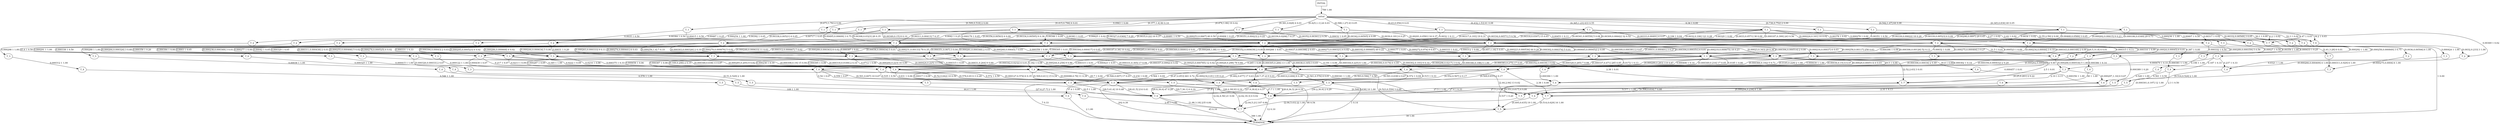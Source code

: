 digraph G {
  0 [label="T_1"];
  1 [label="T_1"];
  2 [label="T_1"];
  3 [label="T_1"];
  4 [label="T_1"];
  5 [label="T_1"];
  6 [label="T_1"];
  7 [label="T_1"];
  8 [label="T_1"];
  9 [label="T_1"];
  10 [label="T_1"];
  11 [label="T_1"];
  12 [label="T_1"];
  13 [label="T_1"];
  14 [label="T_1"];
  15 [label="T_1"];
  16 [label="T_2"];
  17 [label="T_2"];
  18 [label="T_2"];
  19 [label="T_2"];
  20 [label="T_2"];
  21 [label="T_2"];
  22 [label="T_2"];
  23 [label="T_2"];
  24 [label="T_2"];
  25 [label="T_2"];
  26 [label="T_2"];
  27 [label="T_2"];
  28 [label="T_2"];
  29 [label="T_2"];
  30 [label="T_2"];
  31 [label="T_2"];
  32 [label="T_2"];
  33 [label="T_2"];
  34 [label="T_2"];
  35 [label="T_3"];
  36 [label="T_3"];
  37 [label="T_3"];
  38 [label="T_3"];
  39 [label="T_3"];
  40 [label="T_3"];
  41 [label="T_3"];
  42 [label="T_3"];
  43 [label="T_3"];
  44 [label="T_3"];
  45 [label="T_3"];
  46 [label="T_3"];
  47 [label="T_3"];
  48 [label="T_3"];
  49 [label="T_3"];
  50 [label="T_3"];
  51 [label="T_3"];
  52 [label="T_3"];
  53 [label="T_3"];
  54 [label="T_3"];
  55 [label="T_3"];
  56 [label="T_3"];
  57 [label="T_3"];
  58 [label="T_3"];
  59 [label="T_3"];
  60 [label="T_3"];
  61 [label="T_3"];
  62 [label="T_3"];
  63 [label="T_3"];
  64 [label="T_3"];
  65 [label="T_3"];
  66 [label="T_3"];
  67 [label="T_3"];
  68 [label="T_3"];
  69 [label="T_4"];
  70 [label="T_4"];
  71 [label="T_4"];
  72 [label="T_4"];
  73 [label="T_4"];
  74 [label="T_4"];
  75 [label="T_4"];
  76 [label="T_4"];
  77 [label="T_4"];
  78 [label="T_4"];
  79 [label="T_4"];
  80 [label="T_4"];
  81 [label="T_4"];
  82 [label="T_4"];
  83 [label="T_4"];
  84 [label="T_4"];
  85 [label="T_4"];
  86 [label="T_4"];
  87 [label="T_5"];
  88 [label="T_5"];
  89 [label="T_5"];
  90 [label="T_5"];
  91 [label="T_5"];
  92 [label="T_5"];
  93 [label="T_5"];
  94 [label="T_5"];
  95 [label="T_5"];
  96 [label="T_5"];
  97 [label="T_5"];
  98 [label="T_5"];
  99 [label="T_5"];
  100 [label="T_5"];
  101 [label="T_6"];
  102 [label="T_6"];
  103 [label="T_6"];
  104 [label="T_6"];
  105 [label="T_6"];
  106 [label="T_6"];
  107 [label="T_6"];
  108 [label="T_6"];
  109 [label="T_6"];
  110 [label="T_6"];
  111 [label="T_6"];
  112 [label="T_7"];
  113 [label="T_7"];
  114 [label="T_7"];
  115 [label="T_7"];
  116 [label="T_7"];
  117 [label="initial"];
  118 [label="TERMINAL",shape=diamond];
  119 [label="INITIAL",shape=box];
0->18 [label="0.000236 1 1.00"];
1->27 [label="0.000254 1 1.00"];
2->27 [label="0.00487 1 0.25"];
2->33 [label="[0.00495,0.00609] 3 0.75"];
3->29 [label="0.0035 1 0.50"];
3->33 [label="0.00415 1 0.50"];
4->34 [label="0.00351 1 0.50"];
4->20 [label="0.00407 1 0.50"];
5->19 [label="0.00384 1 0.50"];
5->34 [label="0.00481 1 0.50"];
6->32 [label="0.00406 1 0.25"];
6->16 [label="0.0042 1 0.25"];
6->34 [label="[0.00352,0.00361] 2 0.50"];
7->32 [label="0.0032 1 0.11"];
7->28 [label="0.00453 1 0.11"];
7->33 [label="[0.00351,0.00423] 2 0.22"];
7->34 [label="[0.00334,0.00571] 5 0.56"];
8->30 [label="[0.00338,0.00521] 4 0.05"];
8->32 [label="[0.00349,0.15] 8 0.10"];
8->33 [label="[0.00308,0.0323] 28 0.35"];
8->34 [label="[0.000253,0.0667] 40 0.50"];
9->32 [label="[0.000262,0.00615] 9 0.23"];
9->34 [label="[0.000186,0.0349] 29 0.73"];
9->101 [label="34.2 1 0.03"];
9->112 [label="2.47 1 0.03"];
10->25 [label="0.00346 1 0.04"];
10->26 [label="0.106 1 0.04"];
10->34 [label="[0.0039,0.181] 6 0.25"];
10->32 [label="[0.00327,0.0369] 7 0.29"];
10->33 [label="[0.00334,0.00595] 9 0.38"];
11->28 [label="[0.00333,0.00491] 4 0.07"];
11->32 [label="[0.00341,0.00559] 5 0.08"];
11->33 [label="[0.00317,0.193] 19 0.31"];
11->34 [label="[0.00309,0.00642] 32 0.52"];
11->112 [label="2.42 1 0.02"];
12->24 [label="0.00378 1 0.02"];
12->30 [label="0.00625 1 0.02"];
12->32 [label="[0.00342,0.00505] 4 0.09"];
12->29 [label="[0.00356,0.00563] 4 0.09"];
12->34 [label="[0.00291,0.0581] 16 0.37"];
12->33 [label="[0.0035,0.22] 16 0.37"];
12->112 [label="2.27 1 0.02"];
13->25 [label="0.000179 1 0.05"];
13->32 [label="0.00383 1 0.05"];
13->17 [label="0.00392 1 0.05"];
13->28 [label="0.00632 1 0.05"];
13->30 [label="0.00717 1 0.05"];
13->33 [label="[0.00311,0.00413] 7 0.37"];
13->34 [label="[0.00339,0.0206] 7 0.37"];
14->25 [label="0.00329 1 0.00"];
14->31 [label="[0.000224,0.161] 10 0.02"];
14->30 [label="[0.00318,0.0307] 15 0.03"];
14->32 [label="[0.0033,0.0571] 38 0.09"];
14->33 [label="[0.0032,0.106] 121 0.28"];
14->34 [label="[0.000187,0.399] 243 0.56"];
14->35 [label="0.000278 1 0.00"];
14->101 [label="30.1 1 0.00"];
14->112 [label="[2.55,2.59] 2 0.00"];
14->118 [label=" 1 0.00"];
15->26 [label="0.00317 1 0.02"];
15->31 [label="0.0034 1 0.02"];
15->21 [label="0.00369 1 0.02"];
15->24 [label="[0.00332,0.00549] 3 0.05"];
15->28 [label="[0.00468,0.0589] 3 0.05"];
15->32 [label="[0.00339,0.00523] 6 0.09"];
15->33 [label="[0.00339,0.00622] 18 0.28"];
15->34 [label="[0.00298,0.0897] 29 0.45"];
15->101 [label="32.3 1 0.02"];
15->112 [label="2.2 1 0.02"];
16->39 [label="0.000288 1 1.00"];
17->41 [label="0.000291 1 1.00"];
18->59 [label="0.000292 1 1.00"];
19->37 [label="0.000298 1 1.00"];
20->42 [label="0.000424 1 1.00"];
21->62 [label="[0.000266,0.000409] 4 1.00"];
22->48 [label="[0.000275,0.0004] 6 1.00"];
23->86 [label="0.000639 1 1.00"];
24->68 [label="0.000433 1 0.25"];
24->61 [label="[0.000258,0.000849] 3 0.75"];
25->64 [label="0.000331 1 0.33"];
25->68 [label="[0.000309,0.000381] 2 0.67"];
26->43 [label="0.00027 1 0.50"];
26->67 [label="0.000332 1 0.50"];
27->44 [label="0.000338 1 0.50"];
27->102 [label="43.4 1 0.50"];
28->67 [label="0.000315 1 0.11"];
28->68 [label="[0.000234,0.00044] 3 0.33"];
28->60 [label="[0.000289,0.000359] 5 0.56"];
29->52 [label="0.00031 1 0.20"];
29->56 [label="0.000358 1 0.20"];
29->55 [label="[0.000264,0.000324] 3 0.60"];
30->57 [label="0.0003 1 0.05"];
30->63 [label="0.000329 1 0.05"];
30->51 [label="0.00042 1 0.05"];
30->68 [label="[0.000303,0.000326] 2 0.10"];
30->66 [label="[0.000256,1.4] 7 0.33"];
30->67 [label="[0.000272,0.974] 9 0.43"];
31->52 [label="0.000312 1 0.09"];
31->58 [label="0.000316 1 0.09"];
31->54 [label="0.00032 1 0.09"];
31->47 [label="0.000396 1 0.09"];
31->67 [label="0.000523 1 0.09"];
31->68 [label="[0.000275,0.000464] 3 0.27"];
31->66 [label="[0.00031,0.000401] 3 0.27"];
32->46 [label="0.000177 1 0.01"];
32->49 [label="0.000266 1 0.01"];
32->50 [label="0.000305 1 0.01"];
32->54 [label="0.000333 1 0.01"];
32->64 [label="0.000387 1 0.01"];
32->53 [label="[0.000281,0.000348] 2 0.03"];
32->47 [label="[0.00037,0.000398] 2 0.03"];
32->57 [label="[0.000394,0.00043] 2 0.03"];
32->65 [label="[0.000351,0.907] 3 0.04"];
32->52 [label="[0.000304,0.000417] 4 0.05"];
32->51 [label="[0.000244,0.000634] 5 0.06"];
32->63 [label="[0.000263,0.000333] 9 0.11"];
32->68 [label="[0.000219,0.000675] 18 0.23"];
32->67 [label="[0.00023,0.343] 29 0.36"];
32->103 [label="31.5 1 0.01"];
33->57 [label="0.000277 1 0.00"];
33->47 [label="0.000358 1 0.00"];
33->36 [label="0.000384 1 0.00"];
33->51 [label="[0.000311,0.000438] 2 0.01"];
33->56 [label="[0.000238,0.000349] 3 0.01"];
33->54 [label="[0.000273,0.000321] 4 0.02"];
33->64 [label="[0.000278,0.000525] 4 0.02"];
33->53 [label="[0.000286,0.000668] 4 0.02"];
33->65 [label="[0.000295,0.000523] 4 0.02"];
33->63 [label="[0.000255,0.000466] 5 0.02"];
33->52 [label="[0.000279,0.000676] 5 0.02"];
33->58 [label="[0.000216,0.00037] 6 0.03"];
33->50 [label="[0.000274,0.000441] 6 0.03"];
33->49 [label="[0.000268,0.00645] 7 0.03"];
33->67 [label="[0.000223,0.000536] 44 0.20"];
33->68 [label="[0.000192,0.000685] 49 0.22"];
33->66 [label="[0.000231,0.00133] 78 0.35"];
34->40 [label="0.387 1 0.00"];
34->45 [label="[0.000163,0.000168] 2 0.00"];
34->52 [label="[0.000352,0.000639] 2 0.00"];
34->54 [label="[0.000394,0.000514] 2 0.00"];
34->47 [label="[0.000445,0.000452] 2 0.00"];
34->46 [label="[0.000304,0.000351] 4 0.01"];
34->53 [label="[0.000369,0.00093] 4 0.01"];
34->49 [label="[0.000302,0.000374] 5 0.01"];
34->63 [label="[0.00036,0.000434] 5 0.01"];
34->66 [label="[0.957,1.18] 5 0.01"];
34->59 [label="[0.00024,0.00045] 6 0.01"];
34->65 [label="[0.000285,0.00108] 6 0.01"];
34->57 [label="[0.000312,0.000667] 7 0.02"];
34->51 [label="[0.000289,0.000363] 8 0.02"];
34->64 [label="[0.000187,0.38] 10 0.02"];
34->56 [label="[0.000248,0.000633] 11 0.03"];
34->50 [label="[0.000268,1.08] 11 0.03"];
34->67 [label="[0.000306,0.00126] 52 0.13"];
34->68 [label="[0.000258,0.00117] 258 0.63"];
34->103 [label="[28.5,31.8] 4 0.01"];
34->113 [label="[2.41,3.28] 6 0.01"];
35->23 [label="0.00359 1 1.00"];
36->84 [label="0.000122 1 1.00"];
37->70 [label="0.000312 1 1.00"];
38->76 [label="0.000341 1 1.00"];
39->71 [label="0.00036 1 1.00"];
40->79 [label="0.000381 1 1.00"];
41->78 [label="0.000415 1 1.00"];
42->73 [label="0.0321 1 1.00"];
43->69 [label="0.196 1 1.00"];
44->82 [label="0.345 1 1.00"];
45->86 [label="[0.0185,0.228] 2 1.00"];
46->86 [label="[0.000346,0.198] 5 1.00"];
47->86 [label="[0.000164,0.225] 6 1.00"];
48->74 [label="[0.000301,0.197] 12 1.00"];
49->86 [label="[0.000305,0.266] 13 1.00"];
50->81 [label="0.000395 1 0.06"];
50->86 [label="[0.000331,0.305] 17 0.94"];
51->81 [label="0.0216 1 0.06"];
51->86 [label="[0.000308,0.19] 15 0.94"];
52->82 [label="0.182 1 0.08"];
52->86 [label="[0.00025,0.000785] 12 0.92"];
53->81 [label="0.000238 1 0.10"];
53->86 [label="[0.000244,0.258] 9 0.90"];
54->85 [label="0.0172 1 0.13"];
54->86 [label="[0.000328,0.285] 7 0.88"];
55->86 [label="0.000375 1 0.33"];
55->72 [label="[0.000326,0.00033] 2 0.67"];
56->84 [label="0.000439 1 0.07"];
56->81 [label="0.217 1 0.07"];
56->86 [label="[0.000348,0.638] 13 0.87"];
57->81 [label="0.0213 1 0.09"];
57->82 [label="0.0222 1 0.09"];
57->86 [label="[0.000285,0.205] 9 0.82"];
58->85 [label="0.000362 1 0.14"];
58->82 [label="0.000406 1 0.14"];
58->86 [label="[0.000366,0.192] 5 0.71"];
59->75 [label="0.000386 1 0.14"];
59->83 [label="[0.000356,0.000432] 2 0.29"];
59->86 [label="[0.00036,0.15] 4 0.57"];
60->80 [label="0.000389 1 0.20"];
60->77 [label="[0.000262,0.000348] 2 0.40"];
60->86 [label="[0.000306,0.00034] 2 0.40"];
61->86 [label="0.000679 1 0.33"];
61->79 [label="0.187 1 0.33"];
61->73 [label="0.237 1 0.33"];
62->76 [label="[0.25,0.261] 2 0.22"];
62->80 [label="[0.000297,1.16] 6 0.67"];
62->114 [label="2.19 1 0.11"];
63->84 [label="0.000287 1 0.05"];
63->83 [label="0.000315 1 0.05"];
63->82 [label="[0.000318,0.0189] 2 0.10"];
63->86 [label="[0.000264,0.223] 16 0.80"];
64->84 [label="0.000658 1 0.06"];
64->82 [label="0.0712 1 0.06"];
64->77 [label="0.191 1 0.06"];
64->86 [label="[0.000424,0.225] 13 0.81"];
65->84 [label="0.000387 1 0.08"];
65->74 [label="0.234 1 0.08"];
65->81 [label="[0.169,0.206] 2 0.15"];
65->86 [label="[0.00031,0.264] 9 0.69"];
66->81 [label="0.000315 1 0.01"];
66->82 [label="0.000423 1 0.01"];
66->83 [label="[0.00038,0.165] 3 0.03"];
66->85 [label="[0.000302,0.193] 9 0.10"];
66->86 [label="[0.00028,0.298] 78 0.84"];
66->114 [label="2.38 1 0.01"];
67->76 [label="0.000457 1 0.01"];
67->81 [label="[0.000298,0.0217] 3 0.02"];
67->82 [label="[0.000352,0.00039] 3 0.02"];
67->83 [label="[0.00029,0.000513] 4 0.03"];
67->84 [label="[0.000306,0.0178] 6 0.04"];
67->86 [label="[0.000289,0.283] 119 0.87"];
67->114 [label="2.5 1 0.01"];
68->85 [label="0.0185 1 0.00"];
68->78 [label="0.245 1 0.00"];
68->84 [label="[0.000342,0.0232] 4 0.01"];
68->81 [label="[0.000357,0.0992] 6 0.02"];
68->83 [label="[0.000349,0.216] 17 0.05"];
68->82 [label="[0.000383,0.275] 17 0.05"];
68->86 [label="[0.000337,0.471] 285 0.85"];
68->105 [label="29.5 1 0.00"];
68->104 [label="30.8 1 0.00"];
68->114 [label="[2.52,2.63] 3 0.01"];
69->87 [label="0.528 1 1.00"];
70->92 [label="0.546 1 1.00"];
71->91 [label="0.578 1 1.00"];
72->93 [label="[0.51,0.529] 2 1.00"];
73->96 [label="[0.516,0.524] 2 1.00"];
74->95 [label="[0.495,0.635] 19 1.00"];
75->106 [label="40 1 1.00"];
76->95 [label="0.537 1 0.20"];
76->94 [label="[0.551,0.617] 4 0.80"];
77->89 [label="0.515 1 0.33"];
77->99 [label="[0.591,0.638] 2 0.67"];
78->100 [label="0.535 1 0.50"];
78->88 [label="0.572 1 0.50"];
79->96 [label="0.561 1 0.50"];
79->115 [label="2.3 1 0.50"];
80->94 [label="[0.508,0.616] 7 0.88"];
80->115 [label="2.33 1 0.13"];
81->98 [label="0.631 1 0.06"];
81->99 [label="[0.000127,0.574] 6 0.35"];
81->100 [label="[0.52,0.642] 10 0.59"];
82->98 [label="0.00017 1 0.04"];
82->99 [label="[0.000088,0.78] 11 0.39"];
82->100 [label="[0.509,0.611] 15 0.54"];
82->107 [label="29.7 1 0.04"];
83->98 [label="0.564 1 0.04"];
83->97 [label="0.572 1 0.04"];
83->99 [label="[0.00014,0.606] 8 0.30"];
83->100 [label="[0.482,0.677] 17 0.63"];
84->90 [label="0.54 1 0.07"];
84->98 [label="0.559 1 0.07"];
84->99 [label="[0.578,0.811] 3 0.20"];
84->100 [label="[0.501,0.607] 10 0.67"];
85->97 [label="[0.509,0.631] 2 0.17"];
85->99 [label="[0.552,0.567] 2 0.17"];
85->100 [label="[0.503,0.596] 7 0.58"];
85->115 [label="2.38 1 0.08"];
86->95 [label="[0.523,0.559] 3 0.00"];
86->97 [label="[0.561,0.576] 4 0.01"];
86->98 [label="[0.506,0.607] 17 0.03"];
86->99 [label="[0.000234,0.81] 135 0.21"];
86->100 [label="[0.47,0.853] 461 0.72"];
86->107 [label="[28.7,37.2] 9 0.01"];
86->115 [label="[2.44,2.94] 13 0.02"];
87->110 [label="27.5 1 1.00"];
88->110 [label="27.7 1 1.00"];
89->111 [label="27.8 1 1.00"];
90->111 [label="42.5 1 1.00"];
91->108 [label="44.4 1 1.00"];
92->109 [label="109 1 1.00"];
93->111 [label="[27.6,27.7] 2 1.00"];
94->116 [label="[2.06,5.03] 22 1.00"];
95->118 [label=" 39 1.00"];
96->111 [label="27.4 1 0.33"];
96->110 [label="27.5 2 0.67"];
97->110 [label="[30.2,30.9] 2 0.29"];
97->111 [label="[27.9,38.6] 4 0.57"];
97->118 [label=" 1 0.14"];
98->110 [label="[29.7,36.1] 4 0.19"];
98->111 [label="[28.5,41.6] 10 0.48"];
98->118 [label=" 7 0.33"];
99->110 [label="[28.8,36.5] 26 0.16"];
99->111 [label="[28.8,39.9] 47 0.28"];
99->116 [label="[2.62,18.3] 4 0.02"];
99->118 [label=" 90 0.54"];
100->109 [label="37.4 1 0.00"];
100->110 [label="[28.2,39] 83 0.16"];
100->111 [label="[28,41.5] 214 0.41"];
100->116 [label="[2.42,4.56] 21 0.04"];
100->118 [label=" 202 0.39"];
101->21 [label="[0.0032,0.233] 3 1.00"];
102->38 [label="0.000325 1 1.00"];
103->62 [label="[0.000266,0.000534] 5 1.00"];
104->80 [label="0.000356 1 1.00"];
105->76 [label="0.000384 1 1.00"];
106->94 [label="0.577 1 1.00"];
107->94 [label="[0.508,0.638] 10 1.00"];
108->116 [label="2.85 1 1.00"];
109->118 [label=" 2 1.00"];
110->116 [label="[2.04,5.21] 107 0.90"];
110->118 [label=" 12 0.10"];
111->116 [label="[1.98,3.18] 235 0.84"];
111->118 [label=" 45 0.16"];
112->22 [label="[0.0036,0.00506] 6 1.00"];
113->48 [label="[0.000311,0.929] 6 1.00"];
114->74 [label="[0.000294,0.238] 6 1.00"];
115->95 [label="[0.514,0.629] 16 1.00"];
116->118 [label=" 390 1.00"];
117->1 [label="0.0963 1 0.00"];
117->0 [label="0.34 1 0.00"];
117->5 [label="[0.509,0.518] 2 0.00"];
117->3 [label="[0.673,1.76] 2 0.00"];
117->4 [label="[0.736,0.752] 2 0.00"];
117->6 [label="[0.381,0.828] 4 0.01"];
117->2 [label="[0.415,0.796] 4 0.01"];
117->7 [label="[0.43,0.956] 9 0.01"];
117->13 [label="[0.474,1.06] 19 0.02"];
117->10 [label="[0.425,1.1] 24 0.03"];
117->9 [label="[0.345,0.836] 40 0.05"];
117->12 [label="[0.588,1.27] 43 0.05"];
117->11 [label="[0.432,1.53] 61 0.08"];
117->15 [label="[0.542,1.47] 64 0.08"];
117->8 [label="[0.377,1.4] 80 0.10"];
117->14 [label="[0.365,1.23] 433 0.55"];
119->117 [label=" 789 1.00"];
}

